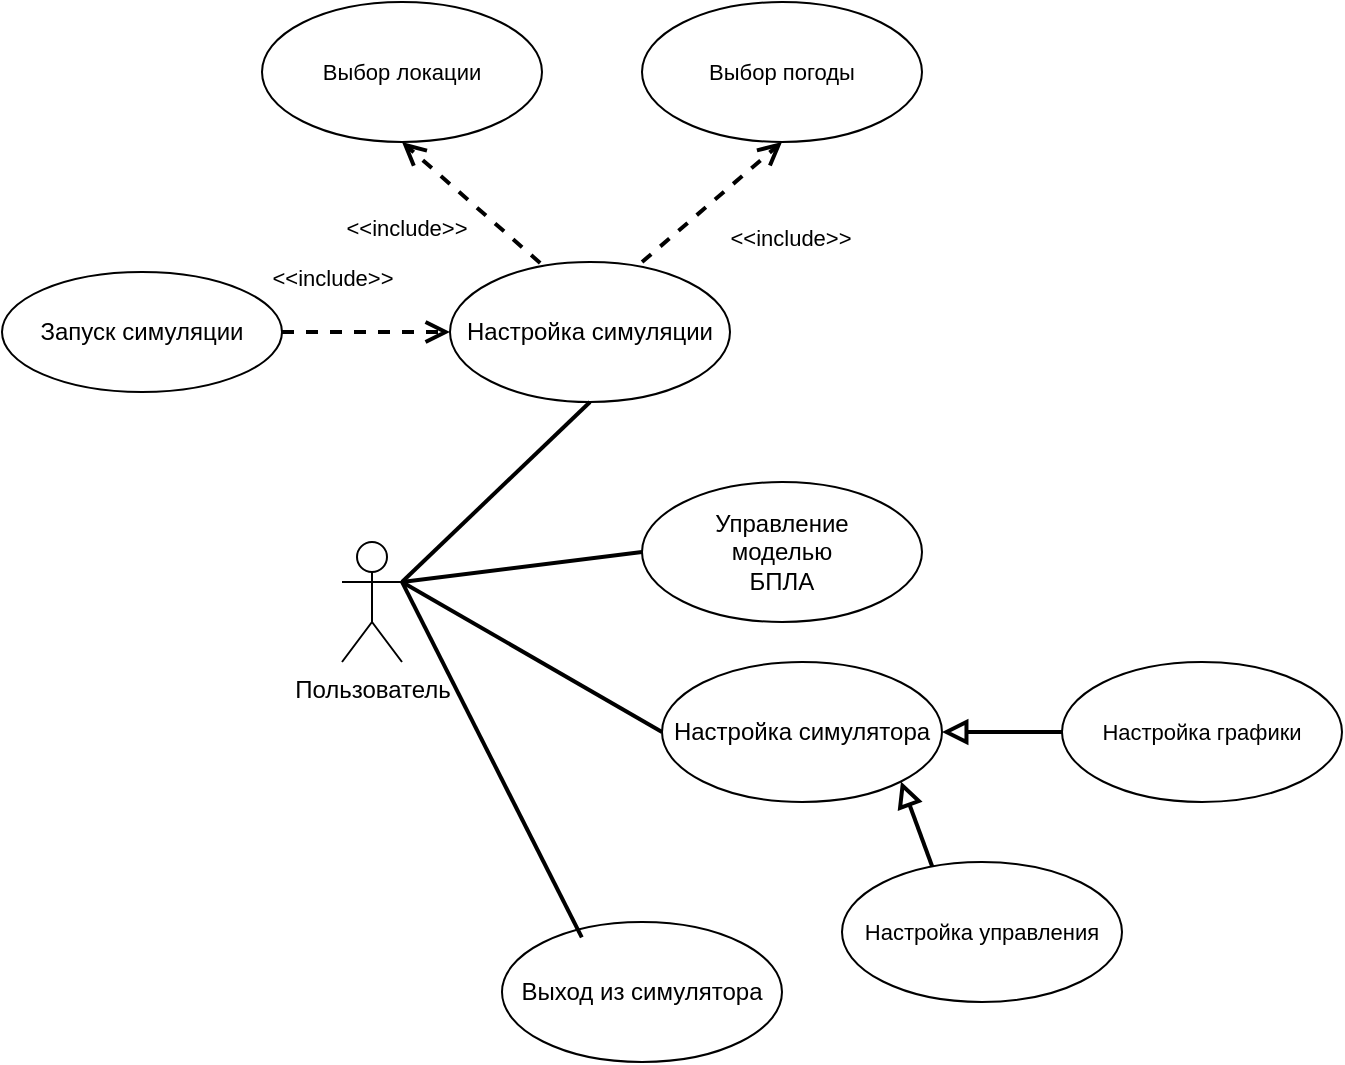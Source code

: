 <mxfile version="24.8.6">
  <diagram name="Страница — 1" id="lok2J7Q3SPJnj0PKkUWq">
    <mxGraphModel dx="2086" dy="682" grid="1" gridSize="10" guides="1" tooltips="1" connect="1" arrows="1" fold="1" page="1" pageScale="1" pageWidth="827" pageHeight="1169" math="0" shadow="0">
      <root>
        <mxCell id="0" />
        <mxCell id="1" parent="0" />
        <mxCell id="0CjZScON2FShfCgsA_2k-40" style="edgeStyle=none;shape=connector;rounded=0;orthogonalLoop=1;jettySize=auto;html=1;exitX=1;exitY=0.333;exitDx=0;exitDy=0;exitPerimeter=0;entryX=0;entryY=0.5;entryDx=0;entryDy=0;strokeColor=default;strokeWidth=2;align=center;verticalAlign=bottom;fontFamily=Helvetica;fontSize=11;fontColor=default;labelBackgroundColor=none;startArrow=none;startFill=0;endArrow=none;endFill=0;endSize=8;" edge="1" parent="1" source="0CjZScON2FShfCgsA_2k-1" target="0CjZScON2FShfCgsA_2k-32">
          <mxGeometry relative="1" as="geometry" />
        </mxCell>
        <mxCell id="0CjZScON2FShfCgsA_2k-47" style="edgeStyle=none;shape=connector;rounded=0;orthogonalLoop=1;jettySize=auto;html=1;exitX=1;exitY=0.333;exitDx=0;exitDy=0;exitPerimeter=0;entryX=0;entryY=0.5;entryDx=0;entryDy=0;strokeColor=default;strokeWidth=2;align=center;verticalAlign=bottom;fontFamily=Helvetica;fontSize=11;fontColor=default;labelBackgroundColor=none;startArrow=none;startFill=0;endArrow=none;endFill=0;endSize=8;" edge="1" parent="1" source="0CjZScON2FShfCgsA_2k-1" target="0CjZScON2FShfCgsA_2k-46">
          <mxGeometry relative="1" as="geometry" />
        </mxCell>
        <mxCell id="0CjZScON2FShfCgsA_2k-1" value="Пользователь" style="shape=umlActor;verticalLabelPosition=bottom;verticalAlign=top;html=1;" vertex="1" parent="1">
          <mxGeometry x="100" y="410" width="30" height="60" as="geometry" />
        </mxCell>
        <mxCell id="0CjZScON2FShfCgsA_2k-2" value="Настройка симуляции" style="ellipse;whiteSpace=wrap;html=1;" vertex="1" parent="1">
          <mxGeometry x="154" y="270" width="140" height="70" as="geometry" />
        </mxCell>
        <mxCell id="0CjZScON2FShfCgsA_2k-18" value="Выбор локации" style="ellipse;whiteSpace=wrap;html=1;fontFamily=Helvetica;fontSize=11;fontColor=default;labelBackgroundColor=none;" vertex="1" parent="1">
          <mxGeometry x="60" y="140" width="140" height="70" as="geometry" />
        </mxCell>
        <mxCell id="0CjZScON2FShfCgsA_2k-20" value="Выбор погоды" style="ellipse;whiteSpace=wrap;html=1;fontFamily=Helvetica;fontSize=11;fontColor=default;labelBackgroundColor=none;" vertex="1" parent="1">
          <mxGeometry x="250" y="140" width="140" height="70" as="geometry" />
        </mxCell>
        <mxCell id="0CjZScON2FShfCgsA_2k-21" value="&amp;lt;&amp;lt;include&amp;gt;&amp;gt;" style="html=1;verticalAlign=bottom;labelBackgroundColor=none;endArrow=open;endFill=0;dashed=1;rounded=0;strokeColor=default;strokeWidth=2;align=center;fontFamily=Helvetica;fontSize=11;fontColor=default;endSize=8;exitX=0.322;exitY=0.007;exitDx=0;exitDy=0;exitPerimeter=0;entryX=0.5;entryY=1;entryDx=0;entryDy=0;" edge="1" parent="1" source="0CjZScON2FShfCgsA_2k-2" target="0CjZScON2FShfCgsA_2k-18">
          <mxGeometry x="0.233" y="38" width="160" relative="1" as="geometry">
            <mxPoint x="160" y="240" as="sourcePoint" />
            <mxPoint x="320" y="240" as="targetPoint" />
            <mxPoint as="offset" />
          </mxGeometry>
        </mxCell>
        <mxCell id="0CjZScON2FShfCgsA_2k-22" value="&amp;lt;&amp;lt;include&amp;gt;&amp;gt;" style="html=1;verticalAlign=bottom;labelBackgroundColor=none;endArrow=open;endFill=0;dashed=1;rounded=0;strokeColor=default;strokeWidth=2;align=center;fontFamily=Helvetica;fontSize=11;fontColor=default;endSize=8;exitX=0.686;exitY=0;exitDx=0;exitDy=0;entryX=0.5;entryY=1;entryDx=0;entryDy=0;curved=0;exitPerimeter=0;" edge="1" parent="1" source="0CjZScON2FShfCgsA_2k-2" target="0CjZScON2FShfCgsA_2k-20">
          <mxGeometry x="0.273" y="-46" width="160" relative="1" as="geometry">
            <mxPoint x="409" y="257" as="sourcePoint" />
            <mxPoint x="240" y="180" as="targetPoint" />
            <mxPoint as="offset" />
          </mxGeometry>
        </mxCell>
        <mxCell id="0CjZScON2FShfCgsA_2k-23" value="Выход из симулятора" style="ellipse;whiteSpace=wrap;html=1;" vertex="1" parent="1">
          <mxGeometry x="180" y="600" width="140" height="70" as="geometry" />
        </mxCell>
        <mxCell id="0CjZScON2FShfCgsA_2k-24" value="" style="endArrow=none;startArrow=none;endFill=0;startFill=0;endSize=8;html=1;verticalAlign=bottom;labelBackgroundColor=none;strokeWidth=2;rounded=0;strokeColor=default;align=center;fontFamily=Helvetica;fontSize=11;fontColor=default;entryX=0.285;entryY=0.11;entryDx=0;entryDy=0;entryPerimeter=0;exitX=1;exitY=0.333;exitDx=0;exitDy=0;exitPerimeter=0;" edge="1" parent="1" source="0CjZScON2FShfCgsA_2k-1" target="0CjZScON2FShfCgsA_2k-23">
          <mxGeometry width="160" relative="1" as="geometry">
            <mxPoint x="140" y="350" as="sourcePoint" />
            <mxPoint x="303" y="258" as="targetPoint" />
          </mxGeometry>
        </mxCell>
        <mxCell id="0CjZScON2FShfCgsA_2k-26" value="Запуск симуляции" style="ellipse;whiteSpace=wrap;html=1;" vertex="1" parent="1">
          <mxGeometry x="-70" y="275" width="140" height="60" as="geometry" />
        </mxCell>
        <mxCell id="0CjZScON2FShfCgsA_2k-30" value="&amp;lt;&amp;lt;include&amp;gt;&amp;gt;" style="html=1;verticalAlign=bottom;labelBackgroundColor=none;endArrow=open;endFill=0;dashed=1;rounded=0;strokeColor=default;strokeWidth=2;align=center;fontFamily=Helvetica;fontSize=11;fontColor=default;endSize=8;entryX=0;entryY=0.5;entryDx=0;entryDy=0;exitX=1;exitY=0.5;exitDx=0;exitDy=0;" edge="1" parent="1" source="0CjZScON2FShfCgsA_2k-26" target="0CjZScON2FShfCgsA_2k-2">
          <mxGeometry x="-0.422" y="18" width="160" relative="1" as="geometry">
            <mxPoint x="70" y="350" as="sourcePoint" />
            <mxPoint x="230" y="350" as="targetPoint" />
            <mxPoint as="offset" />
          </mxGeometry>
        </mxCell>
        <mxCell id="0CjZScON2FShfCgsA_2k-32" value="Настройка симулятора" style="ellipse;whiteSpace=wrap;html=1;" vertex="1" parent="1">
          <mxGeometry x="260" y="470" width="140" height="70" as="geometry" />
        </mxCell>
        <mxCell id="0CjZScON2FShfCgsA_2k-45" style="edgeStyle=none;shape=connector;rounded=0;orthogonalLoop=1;jettySize=auto;html=1;exitX=0.5;exitY=1;exitDx=0;exitDy=0;entryX=1;entryY=1;entryDx=0;entryDy=0;strokeColor=default;strokeWidth=2;align=center;verticalAlign=bottom;fontFamily=Helvetica;fontSize=11;fontColor=default;labelBackgroundColor=none;startArrow=none;startFill=0;endArrow=block;endFill=0;endSize=8;" edge="1" parent="1" source="0CjZScON2FShfCgsA_2k-33" target="0CjZScON2FShfCgsA_2k-32">
          <mxGeometry relative="1" as="geometry" />
        </mxCell>
        <mxCell id="0CjZScON2FShfCgsA_2k-33" value="Настройка управления" style="ellipse;whiteSpace=wrap;html=1;fontFamily=Helvetica;fontSize=11;fontColor=default;labelBackgroundColor=none;" vertex="1" parent="1">
          <mxGeometry x="350" y="570" width="140" height="70" as="geometry" />
        </mxCell>
        <mxCell id="0CjZScON2FShfCgsA_2k-44" style="edgeStyle=none;shape=connector;rounded=0;orthogonalLoop=1;jettySize=auto;html=1;exitX=0;exitY=0.5;exitDx=0;exitDy=0;strokeColor=default;strokeWidth=2;align=center;verticalAlign=bottom;fontFamily=Helvetica;fontSize=11;fontColor=default;labelBackgroundColor=none;startArrow=none;startFill=0;endArrow=block;endFill=0;endSize=8;" edge="1" parent="1" source="0CjZScON2FShfCgsA_2k-34" target="0CjZScON2FShfCgsA_2k-32">
          <mxGeometry relative="1" as="geometry" />
        </mxCell>
        <mxCell id="0CjZScON2FShfCgsA_2k-34" value="Настройка графики" style="ellipse;whiteSpace=wrap;html=1;fontFamily=Helvetica;fontSize=11;fontColor=default;labelBackgroundColor=none;" vertex="1" parent="1">
          <mxGeometry x="460" y="470" width="140" height="70" as="geometry" />
        </mxCell>
        <mxCell id="0CjZScON2FShfCgsA_2k-46" value="Управление&lt;br&gt;моделью&lt;div&gt;БПЛА&lt;/div&gt;" style="ellipse;whiteSpace=wrap;html=1;" vertex="1" parent="1">
          <mxGeometry x="250" y="380" width="140" height="70" as="geometry" />
        </mxCell>
        <mxCell id="0CjZScON2FShfCgsA_2k-49" style="edgeStyle=none;shape=connector;rounded=0;orthogonalLoop=1;jettySize=auto;html=1;exitX=1;exitY=0.333;exitDx=0;exitDy=0;exitPerimeter=0;entryX=0.5;entryY=1;entryDx=0;entryDy=0;strokeColor=default;strokeWidth=2;align=center;verticalAlign=bottom;fontFamily=Helvetica;fontSize=11;fontColor=default;labelBackgroundColor=none;startArrow=none;startFill=0;endArrow=none;endFill=0;endSize=8;" edge="1" parent="1" source="0CjZScON2FShfCgsA_2k-1" target="0CjZScON2FShfCgsA_2k-2">
          <mxGeometry relative="1" as="geometry">
            <mxPoint x="90" y="335" as="sourcePoint" />
            <mxPoint x="220" y="410" as="targetPoint" />
          </mxGeometry>
        </mxCell>
      </root>
    </mxGraphModel>
  </diagram>
</mxfile>
